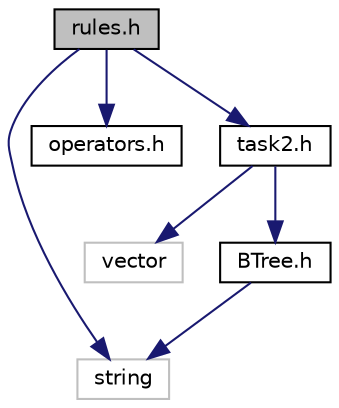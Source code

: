 digraph "rules.h"
{
  edge [fontname="Helvetica",fontsize="10",labelfontname="Helvetica",labelfontsize="10"];
  node [fontname="Helvetica",fontsize="10",shape=record];
  Node0 [label="rules.h",height=0.2,width=0.4,color="black", fillcolor="grey75", style="filled", fontcolor="black"];
  Node0 -> Node1 [color="midnightblue",fontsize="10",style="solid",fontname="Helvetica"];
  Node1 [label="string",height=0.2,width=0.4,color="grey75", fillcolor="white", style="filled"];
  Node0 -> Node2 [color="midnightblue",fontsize="10",style="solid",fontname="Helvetica"];
  Node2 [label="operators.h",height=0.2,width=0.4,color="black", fillcolor="white", style="filled",URL="$operators_8h.html"];
  Node0 -> Node3 [color="midnightblue",fontsize="10",style="solid",fontname="Helvetica"];
  Node3 [label="task2.h",height=0.2,width=0.4,color="black", fillcolor="white", style="filled",URL="$task2_8h.html"];
  Node3 -> Node4 [color="midnightblue",fontsize="10",style="solid",fontname="Helvetica"];
  Node4 [label="vector",height=0.2,width=0.4,color="grey75", fillcolor="white", style="filled"];
  Node3 -> Node5 [color="midnightblue",fontsize="10",style="solid",fontname="Helvetica"];
  Node5 [label="BTree.h",height=0.2,width=0.4,color="black", fillcolor="white", style="filled",URL="$BTree_8h.html"];
  Node5 -> Node1 [color="midnightblue",fontsize="10",style="solid",fontname="Helvetica"];
}
